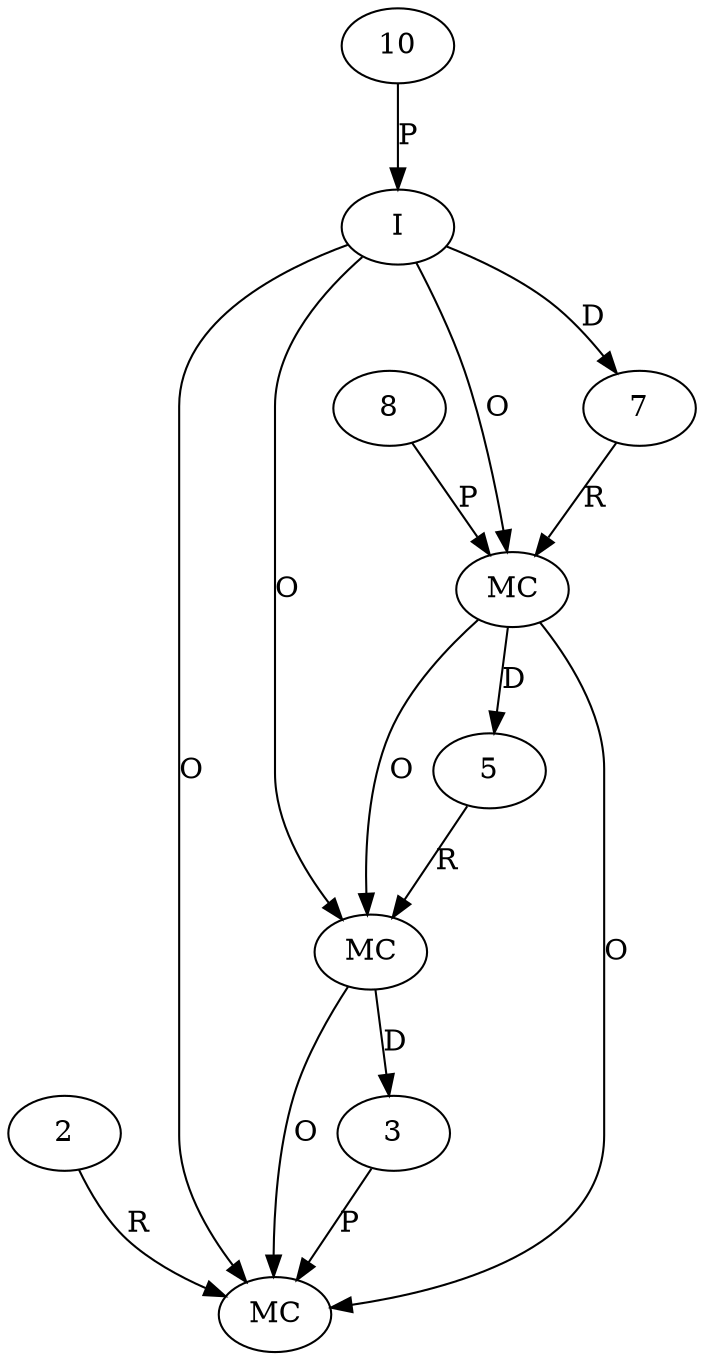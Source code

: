 digraph "AUG" {

  1 [ label="MC" s="findProviders()" t="AbstractResolveContext" l="205" ];
  2 [ t="BndrunResolveContext" n="context" ];
  3 [ t="Requirement" n="logservice" ];
  4 [ label="MC" s="buildSyntheticRequirement()" t="CapReqBuilder" l="203" ];
  5 [ t="CapReqBuilder" n="dummy_" ];
  6 [ label="MC" s="addDirective()" t="CapReqBuilder" l="203" ];
  7 [ t="CapReqBuilder" n="dummy_" ];
  8 [ t="String" v="filter" ];
  9 [ label="I" t="CapReqBuilder" l="203" ];
  10 [ t="String" v="osgi.extender" ];
  9 -> 1 [ label="O" ];
  3 -> 1 [ label="P" ];
  4 -> 1 [ label="O" ];
  6 -> 1 [ label="O" ];
  2 -> 1 [ label="R" ];
  4 -> 3 [ label="D" ];
  9 -> 4 [ label="O" ];
  6 -> 4 [ label="O" ];
  5 -> 4 [ label="R" ];
  6 -> 5 [ label="D" ];
  8 -> 6 [ label="P" ];
  9 -> 6 [ label="O" ];
  7 -> 6 [ label="R" ];
  9 -> 7 [ label="D" ];
  10 -> 9 [ label="P" ];
}
